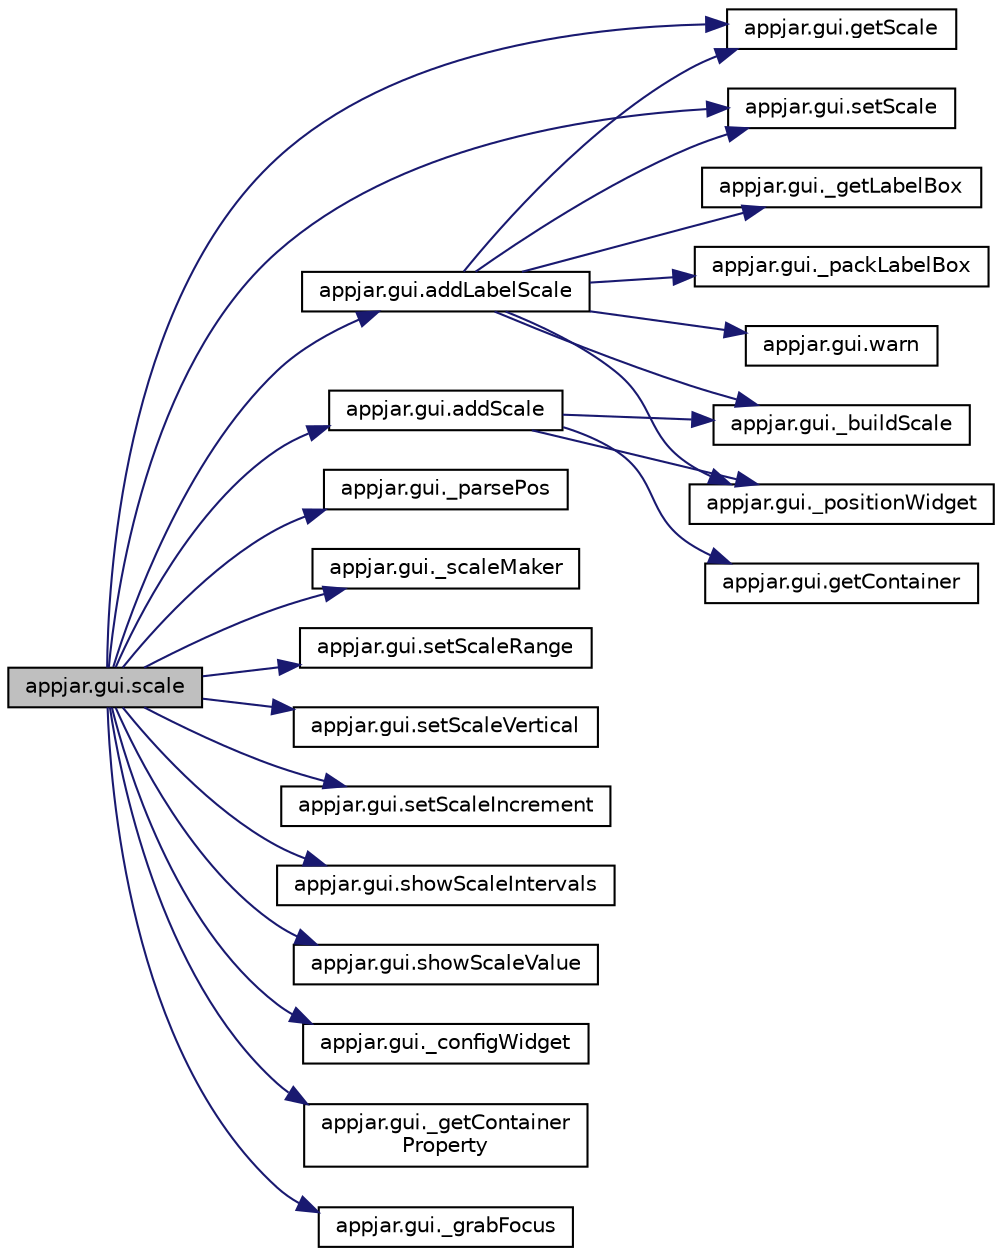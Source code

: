 digraph "appjar.gui.scale"
{
  edge [fontname="Helvetica",fontsize="10",labelfontname="Helvetica",labelfontsize="10"];
  node [fontname="Helvetica",fontsize="10",shape=record];
  rankdir="LR";
  Node1812 [label="appjar.gui.scale",height=0.2,width=0.4,color="black", fillcolor="grey75", style="filled", fontcolor="black"];
  Node1812 -> Node1813 [color="midnightblue",fontsize="10",style="solid",fontname="Helvetica"];
  Node1813 [label="appjar.gui.getScale",height=0.2,width=0.4,color="black", fillcolor="white", style="filled",URL="$classappjar_1_1gui.html#ac593d1a4e8f82b11580a9363a1e71d04"];
  Node1812 -> Node1814 [color="midnightblue",fontsize="10",style="solid",fontname="Helvetica"];
  Node1814 [label="appjar.gui._parsePos",height=0.2,width=0.4,color="black", fillcolor="white", style="filled",URL="$classappjar_1_1gui.html#a8174359ccd50269f6c9f63f00cbb9d7e",tooltip="FUNCTIONS for labels. "];
  Node1812 -> Node1815 [color="midnightblue",fontsize="10",style="solid",fontname="Helvetica"];
  Node1815 [label="appjar.gui._scaleMaker",height=0.2,width=0.4,color="black", fillcolor="white", style="filled",URL="$classappjar_1_1gui.html#a4473a73e019c1f35eb49d374da01852b"];
  Node1812 -> Node1816 [color="midnightblue",fontsize="10",style="solid",fontname="Helvetica"];
  Node1816 [label="appjar.gui.setScaleRange",height=0.2,width=0.4,color="black", fillcolor="white", style="filled",URL="$classappjar_1_1gui.html#afe51dbe9c183ad506736059281a112eb"];
  Node1812 -> Node1817 [color="midnightblue",fontsize="10",style="solid",fontname="Helvetica"];
  Node1817 [label="appjar.gui.setScaleVertical",height=0.2,width=0.4,color="black", fillcolor="white", style="filled",URL="$classappjar_1_1gui.html#a58a23ef0683ccc82d1da4c24ac41a15f"];
  Node1812 -> Node1818 [color="midnightblue",fontsize="10",style="solid",fontname="Helvetica"];
  Node1818 [label="appjar.gui.setScaleIncrement",height=0.2,width=0.4,color="black", fillcolor="white", style="filled",URL="$classappjar_1_1gui.html#afd2fea18d95f3cff1c40e6664b1069bd"];
  Node1812 -> Node1819 [color="midnightblue",fontsize="10",style="solid",fontname="Helvetica"];
  Node1819 [label="appjar.gui.showScaleIntervals",height=0.2,width=0.4,color="black", fillcolor="white", style="filled",URL="$classappjar_1_1gui.html#ab0799467a66c3420c35f3e87431a337e"];
  Node1812 -> Node1820 [color="midnightblue",fontsize="10",style="solid",fontname="Helvetica"];
  Node1820 [label="appjar.gui.showScaleValue",height=0.2,width=0.4,color="black", fillcolor="white", style="filled",URL="$classappjar_1_1gui.html#aeedb55449d9409a2ea6f5d3107b8362f"];
  Node1812 -> Node1821 [color="midnightblue",fontsize="10",style="solid",fontname="Helvetica"];
  Node1821 [label="appjar.gui.setScale",height=0.2,width=0.4,color="black", fillcolor="white", style="filled",URL="$classappjar_1_1gui.html#a3b05367a1a35213846f8734a386323a6"];
  Node1812 -> Node1822 [color="midnightblue",fontsize="10",style="solid",fontname="Helvetica"];
  Node1822 [label="appjar.gui._configWidget",height=0.2,width=0.4,color="black", fillcolor="white", style="filled",URL="$classappjar_1_1gui.html#ac54e9af2a9e7a18f87f0ffafbd156353"];
  Node1812 -> Node1823 [color="midnightblue",fontsize="10",style="solid",fontname="Helvetica"];
  Node1823 [label="appjar.gui._getContainer\lProperty",height=0.2,width=0.4,color="black", fillcolor="white", style="filled",URL="$classappjar_1_1gui.html#aa5d65e2282cfbe0a4b963b369e7d4e51"];
  Node1812 -> Node1824 [color="midnightblue",fontsize="10",style="solid",fontname="Helvetica"];
  Node1824 [label="appjar.gui._grabFocus",height=0.2,width=0.4,color="black", fillcolor="white", style="filled",URL="$classappjar_1_1gui.html#a955fd18aaabc99392cfdbf7809a862de"];
  Node1812 -> Node1825 [color="midnightblue",fontsize="10",style="solid",fontname="Helvetica"];
  Node1825 [label="appjar.gui.addLabelScale",height=0.2,width=0.4,color="black", fillcolor="white", style="filled",URL="$classappjar_1_1gui.html#a7c14eb8e24cb016be967441d45e8c4bc"];
  Node1825 -> Node1826 [color="midnightblue",fontsize="10",style="solid",fontname="Helvetica"];
  Node1826 [label="appjar.gui._getLabelBox",height=0.2,width=0.4,color="black", fillcolor="white", style="filled",URL="$classappjar_1_1gui.html#a51c5eb87c3f9da1969b45f5831a62f16",tooltip="LabelBox Functions. "];
  Node1825 -> Node1827 [color="midnightblue",fontsize="10",style="solid",fontname="Helvetica"];
  Node1827 [label="appjar.gui._buildScale",height=0.2,width=0.4,color="black", fillcolor="white", style="filled",URL="$classappjar_1_1gui.html#ae23f430feb574d4dfd2df504fbf70e1e"];
  Node1825 -> Node1828 [color="midnightblue",fontsize="10",style="solid",fontname="Helvetica"];
  Node1828 [label="appjar.gui._packLabelBox",height=0.2,width=0.4,color="black", fillcolor="white", style="filled",URL="$classappjar_1_1gui.html#ad73cb453be128eb9e03b05ba5dff1480"];
  Node1825 -> Node1829 [color="midnightblue",fontsize="10",style="solid",fontname="Helvetica"];
  Node1829 [label="appjar.gui._positionWidget",height=0.2,width=0.4,color="black", fillcolor="white", style="filled",URL="$classappjar_1_1gui.html#a073b1298767aeb92dd77b77cb6000e8c"];
  Node1825 -> Node1813 [color="midnightblue",fontsize="10",style="solid",fontname="Helvetica"];
  Node1825 -> Node1821 [color="midnightblue",fontsize="10",style="solid",fontname="Helvetica"];
  Node1825 -> Node1830 [color="midnightblue",fontsize="10",style="solid",fontname="Helvetica"];
  Node1830 [label="appjar.gui.warn",height=0.2,width=0.4,color="black", fillcolor="white", style="filled",URL="$classappjar_1_1gui.html#a3ab0139430263b1913b4078cf34e7098"];
  Node1812 -> Node1831 [color="midnightblue",fontsize="10",style="solid",fontname="Helvetica"];
  Node1831 [label="appjar.gui.addScale",height=0.2,width=0.4,color="black", fillcolor="white", style="filled",URL="$classappjar_1_1gui.html#a7344e7c1defc95790756b23b9ad9b7bb"];
  Node1831 -> Node1827 [color="midnightblue",fontsize="10",style="solid",fontname="Helvetica"];
  Node1831 -> Node1832 [color="midnightblue",fontsize="10",style="solid",fontname="Helvetica"];
  Node1832 [label="appjar.gui.getContainer",height=0.2,width=0.4,color="black", fillcolor="white", style="filled",URL="$classappjar_1_1gui.html#a2e8ea27bae5f6758257be218c8279b56"];
  Node1831 -> Node1829 [color="midnightblue",fontsize="10",style="solid",fontname="Helvetica"];
}
